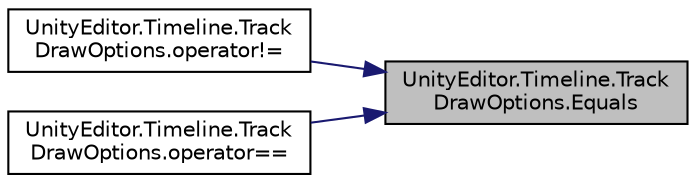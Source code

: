 digraph "UnityEditor.Timeline.TrackDrawOptions.Equals"
{
 // LATEX_PDF_SIZE
  edge [fontname="Helvetica",fontsize="10",labelfontname="Helvetica",labelfontsize="10"];
  node [fontname="Helvetica",fontsize="10",shape=record];
  rankdir="RL";
  Node1 [label="UnityEditor.Timeline.Track\lDrawOptions.Equals",height=0.2,width=0.4,color="black", fillcolor="grey75", style="filled", fontcolor="black",tooltip=" "];
  Node1 -> Node2 [dir="back",color="midnightblue",fontsize="10",style="solid",fontname="Helvetica"];
  Node2 [label="UnityEditor.Timeline.Track\lDrawOptions.operator!=",height=0.2,width=0.4,color="black", fillcolor="white", style="filled",URL="$struct_unity_editor_1_1_timeline_1_1_track_draw_options.html#a65ef164ef592c60550861e137f56dbe8",tooltip=" "];
  Node1 -> Node3 [dir="back",color="midnightblue",fontsize="10",style="solid",fontname="Helvetica"];
  Node3 [label="UnityEditor.Timeline.Track\lDrawOptions.operator==",height=0.2,width=0.4,color="black", fillcolor="white", style="filled",URL="$struct_unity_editor_1_1_timeline_1_1_track_draw_options.html#a6bc32f80f0ae7a76ba95e8a8ad335049",tooltip=" "];
}
